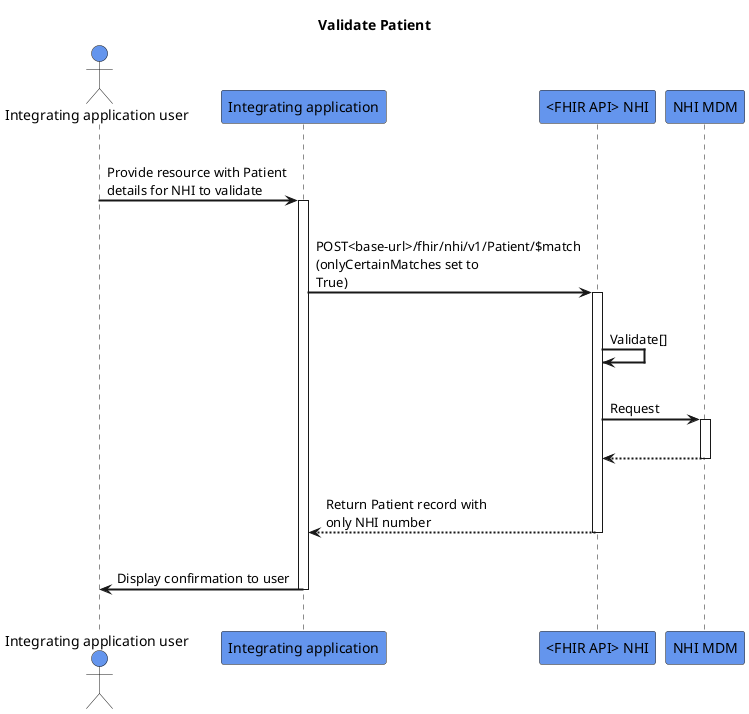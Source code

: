@startuml
skinparam sequenceArrowThickness 2
skinparam roundcorner 5
skinparam maxmessagesize 180
skinparam sequenceParticipant bold
title Validate Patient
actor "Integrating application user" as User #CornflowerBlue
participant "Integrating application" as A #CornflowerBlue
participant "<FHIR API> NHI" as B #CornflowerBlue
participant "NHI MDM" as C #CornflowerBlue
|||
User -> A: Provide resource with Patient details for NHI to validate
activate A
|||
A -> B: POST<base-url>/fhir/nhi/v1/Patient/$match (onlyCertainMatches set to True)
activate B
|||
B -> B: Validate[]
|||
B -> C: Request
activate C
|||

C -[dashed]-> B:
deactivate C
|||
B -[dashed]-> A: Return Patient record with only NHI number
deactivate B
|||
A -> User: Display confirmation to user
deactivate A
|||
@enduml
